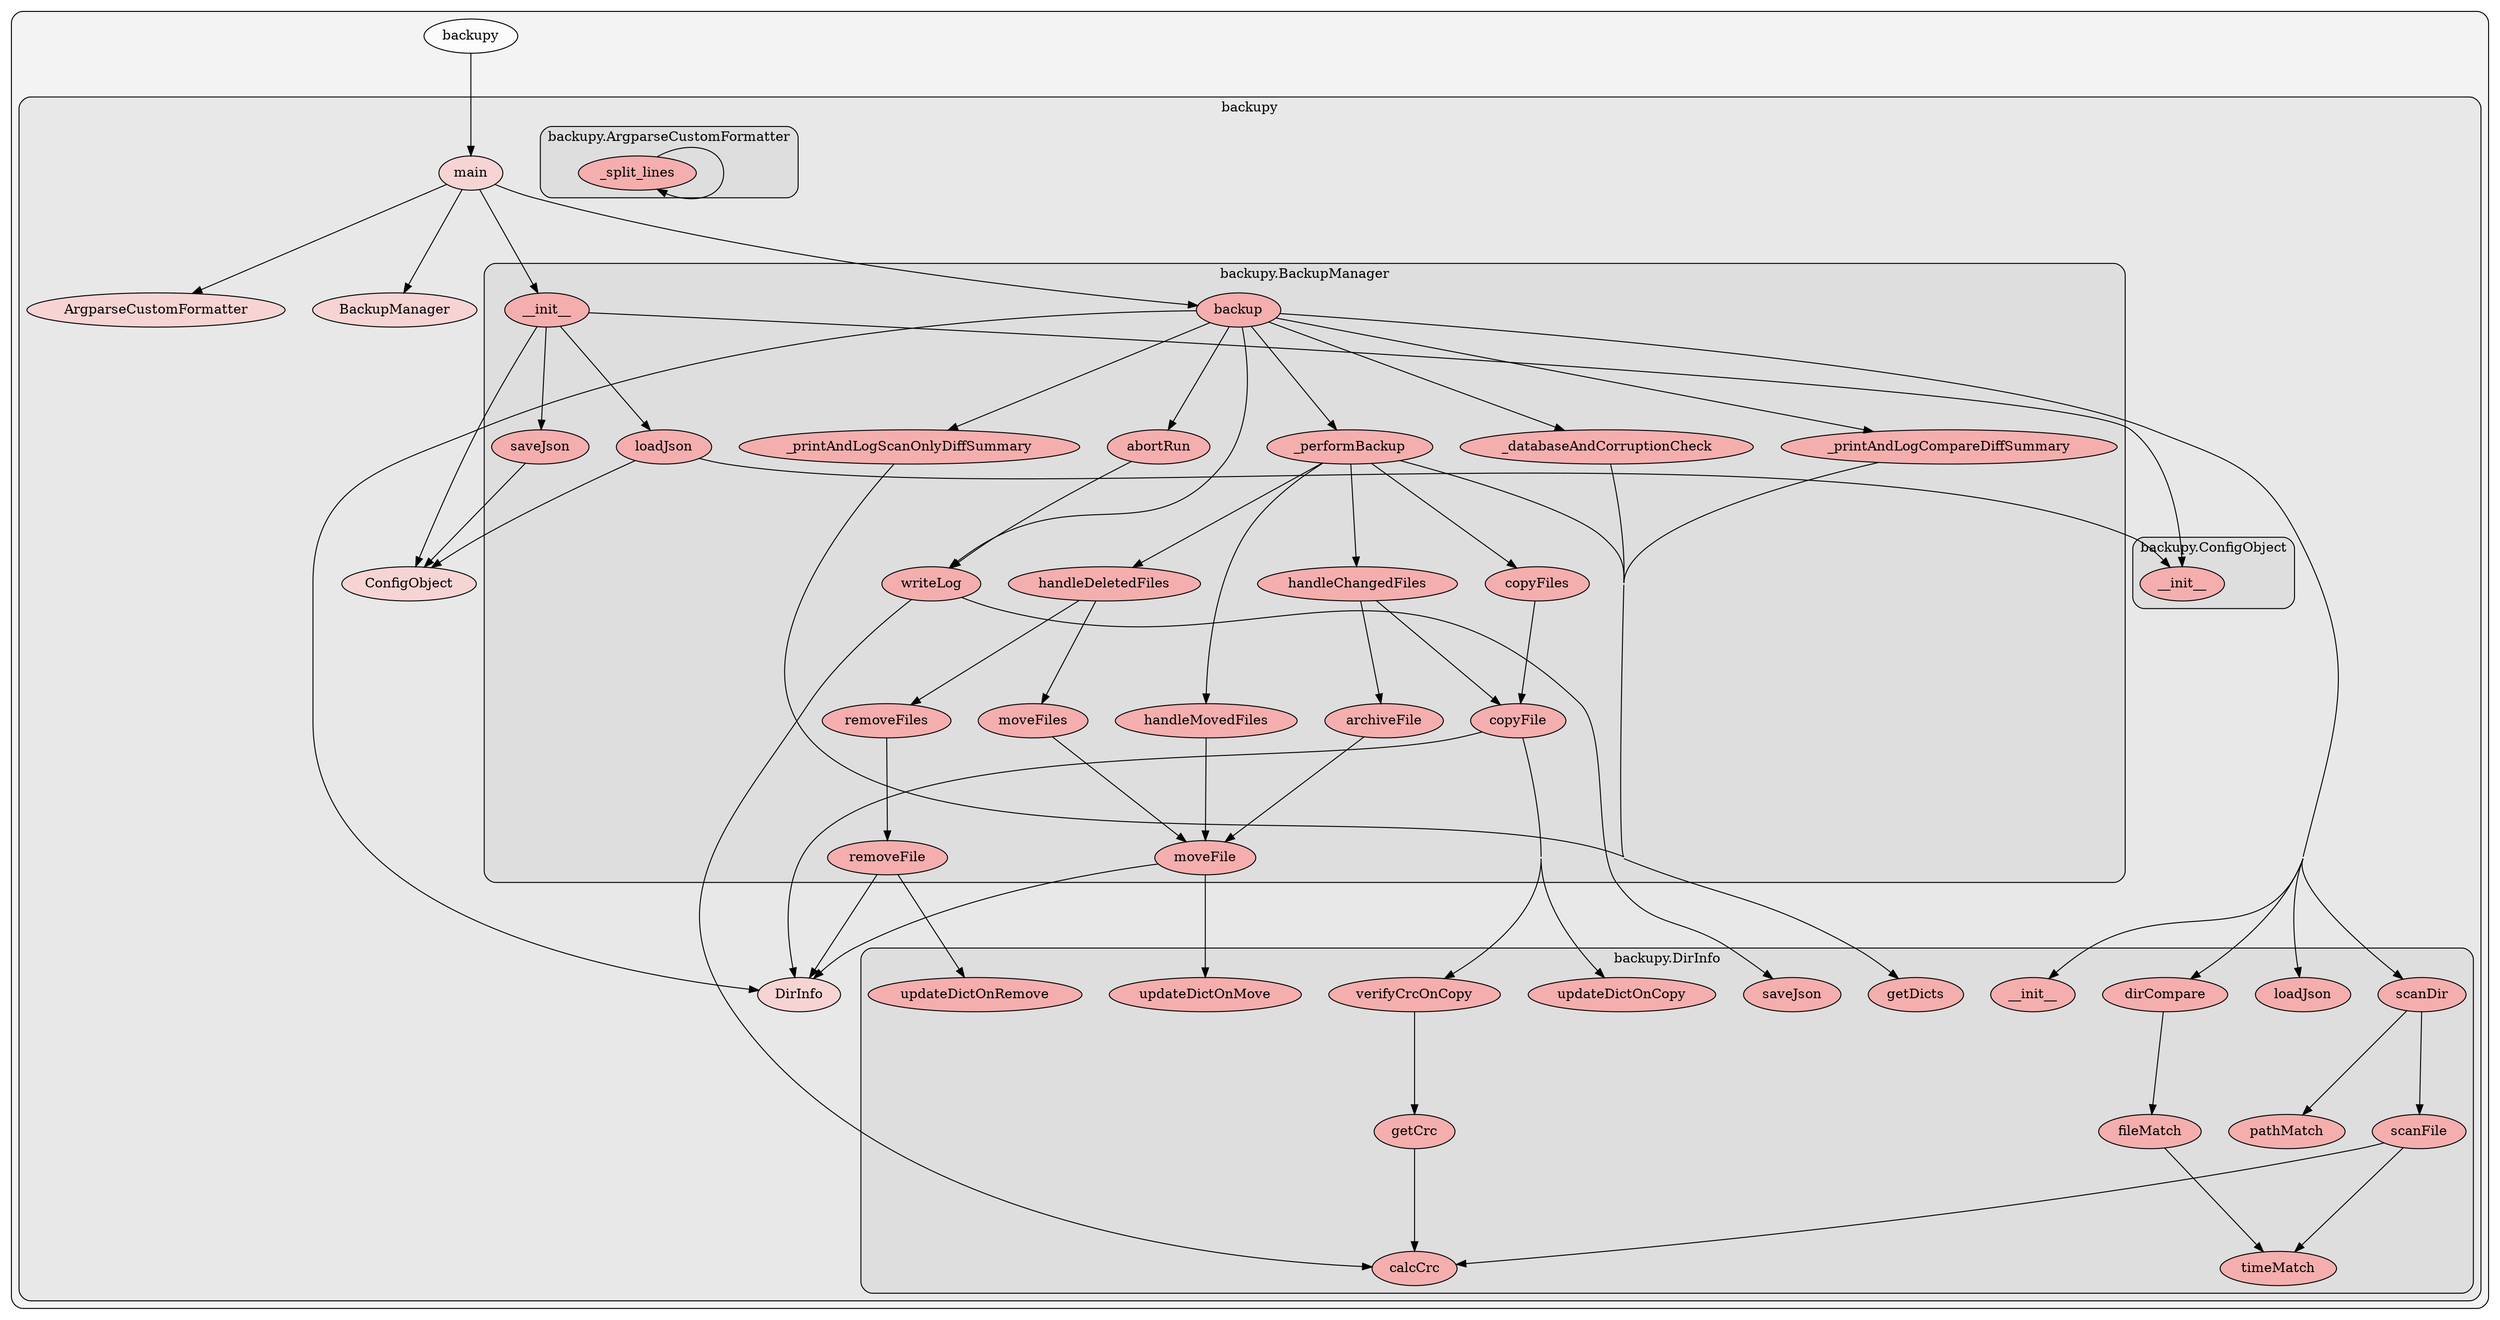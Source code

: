 digraph G {
    graph [rankdir=TB, clusterrank="local", concentrate=true, ranksep="1.5", nodesep="0.4"];
    overlap=scale;
    splines=true;
    subgraph cluster_G {

        graph [style="filled,rounded",fillcolor="#80808018", label=""];
        backupy [label="backupy", style="filled", fillcolor="#ffffffb2", fontcolor="#000000", group="0"];
        subgraph cluster_backupy {

            graph [style="filled,rounded",fillcolor="#80808018", label="backupy"];
            backupy__ArgparseCustomFormatter [label="ArgparseCustomFormatter", style="filled", fillcolor="#feccccb2", fontcolor="#000000", group="0"];
        }
        subgraph cluster_backupy {

            graph [style="filled,rounded",fillcolor="#80808018", label="backupy"];
            backupy__BackupManager [label="BackupManager", style="filled", fillcolor="#feccccb2", fontcolor="#000000", group="0"];
        }
        subgraph cluster_backupy {

            graph [style="filled,rounded",fillcolor="#80808018", label="backupy"];
            backupy__ConfigObject [label="ConfigObject", style="filled", fillcolor="#feccccb2", fontcolor="#000000", group="0"];
        }
        subgraph cluster_backupy {

            graph [style="filled,rounded",fillcolor="#80808018", label="backupy"];
            backupy__DirInfo [label="DirInfo", style="filled", fillcolor="#feccccb2", fontcolor="#000000", group="0"];
        }
        subgraph cluster_backupy {

            graph [style="filled,rounded",fillcolor="#80808018", label="backupy"];
            backupy__main [label="main", style="filled", fillcolor="#feccccb2", fontcolor="#000000", group="0"];
            subgraph cluster_backupy__ArgparseCustomFormatter {

                graph [style="filled,rounded",fillcolor="#80808018", label="backupy.ArgparseCustomFormatter"];
                backupy__ArgparseCustomFormatter___split_lines [label="_split_lines", style="filled", fillcolor="#ff9999b2", fontcolor="#000000", group="0"];
            }
            subgraph cluster_backupy__BackupManager {

                graph [style="filled,rounded",fillcolor="#80808018", label="backupy.BackupManager"];
                backupy__BackupManager____init__ [label="__init__", style="filled", fillcolor="#ff9999b2", fontcolor="#000000", group="0"];
            }
            subgraph cluster_backupy__BackupManager {

                graph [style="filled,rounded",fillcolor="#80808018", label="backupy.BackupManager"];
                backupy__BackupManager___databaseAndCorruptionCheck [label="_databaseAndCorruptionCheck", style="filled", fillcolor="#ff9999b2", fontcolor="#000000", group="0"];
            }
            subgraph cluster_backupy__BackupManager {

                graph [style="filled,rounded",fillcolor="#80808018", label="backupy.BackupManager"];
                backupy__BackupManager___performBackup [label="_performBackup", style="filled", fillcolor="#ff9999b2", fontcolor="#000000", group="0"];
            }
            subgraph cluster_backupy__BackupManager {

                graph [style="filled,rounded",fillcolor="#80808018", label="backupy.BackupManager"];
                backupy__BackupManager___printAndLogCompareDiffSummary [label="_printAndLogCompareDiffSummary", style="filled", fillcolor="#ff9999b2", fontcolor="#000000", group="0"];
            }
            subgraph cluster_backupy__BackupManager {

                graph [style="filled,rounded",fillcolor="#80808018", label="backupy.BackupManager"];
                backupy__BackupManager___printAndLogScanOnlyDiffSummary [label="_printAndLogScanOnlyDiffSummary", style="filled", fillcolor="#ff9999b2", fontcolor="#000000", group="0"];
            }
            subgraph cluster_backupy__BackupManager {

                graph [style="filled,rounded",fillcolor="#80808018", label="backupy.BackupManager"];
                backupy__BackupManager__abortRun [label="abortRun", style="filled", fillcolor="#ff9999b2", fontcolor="#000000", group="0"];
            }
            subgraph cluster_backupy__BackupManager {

                graph [style="filled,rounded",fillcolor="#80808018", label="backupy.BackupManager"];
                backupy__BackupManager__archiveFile [label="archiveFile", style="filled", fillcolor="#ff9999b2", fontcolor="#000000", group="0"];
            }
            subgraph cluster_backupy__BackupManager {

                graph [style="filled,rounded",fillcolor="#80808018", label="backupy.BackupManager"];
                backupy__BackupManager__backup [label="backup", style="filled", fillcolor="#ff9999b2", fontcolor="#000000", group="0"];
            }
            subgraph cluster_backupy__BackupManager {

                graph [style="filled,rounded",fillcolor="#80808018", label="backupy.BackupManager"];
                backupy__BackupManager__copyFile [label="copyFile", style="filled", fillcolor="#ff9999b2", fontcolor="#000000", group="0"];
            }
            subgraph cluster_backupy__BackupManager {

                graph [style="filled,rounded",fillcolor="#80808018", label="backupy.BackupManager"];
                backupy__BackupManager__copyFiles [label="copyFiles", style="filled", fillcolor="#ff9999b2", fontcolor="#000000", group="0"];
            }
            subgraph cluster_backupy__BackupManager {

                graph [style="filled,rounded",fillcolor="#80808018", label="backupy.BackupManager"];
                backupy__BackupManager__handleChangedFiles [label="handleChangedFiles", style="filled", fillcolor="#ff9999b2", fontcolor="#000000", group="0"];
            }
            subgraph cluster_backupy__BackupManager {

                graph [style="filled,rounded",fillcolor="#80808018", label="backupy.BackupManager"];
                backupy__BackupManager__handleDeletedFiles [label="handleDeletedFiles", style="filled", fillcolor="#ff9999b2", fontcolor="#000000", group="0"];
            }
            subgraph cluster_backupy__BackupManager {

                graph [style="filled,rounded",fillcolor="#80808018", label="backupy.BackupManager"];
                backupy__BackupManager__handleMovedFiles [label="handleMovedFiles", style="filled", fillcolor="#ff9999b2", fontcolor="#000000", group="0"];
            }
            subgraph cluster_backupy__BackupManager {

                graph [style="filled,rounded",fillcolor="#80808018", label="backupy.BackupManager"];
                backupy__BackupManager__loadJson [label="loadJson", style="filled", fillcolor="#ff9999b2", fontcolor="#000000", group="0"];
            }
            subgraph cluster_backupy__BackupManager {

                graph [style="filled,rounded",fillcolor="#80808018", label="backupy.BackupManager"];
                backupy__BackupManager__moveFile [label="moveFile", style="filled", fillcolor="#ff9999b2", fontcolor="#000000", group="0"];
            }
            subgraph cluster_backupy__BackupManager {

                graph [style="filled,rounded",fillcolor="#80808018", label="backupy.BackupManager"];
                backupy__BackupManager__moveFiles [label="moveFiles", style="filled", fillcolor="#ff9999b2", fontcolor="#000000", group="0"];
            }
            subgraph cluster_backupy__BackupManager {

                graph [style="filled,rounded",fillcolor="#80808018", label="backupy.BackupManager"];
                backupy__BackupManager__removeFile [label="removeFile", style="filled", fillcolor="#ff9999b2", fontcolor="#000000", group="0"];
            }
            subgraph cluster_backupy__BackupManager {

                graph [style="filled,rounded",fillcolor="#80808018", label="backupy.BackupManager"];
                backupy__BackupManager__removeFiles [label="removeFiles", style="filled", fillcolor="#ff9999b2", fontcolor="#000000", group="0"];
            }
            subgraph cluster_backupy__BackupManager {

                graph [style="filled,rounded",fillcolor="#80808018", label="backupy.BackupManager"];
                backupy__BackupManager__saveJson [label="saveJson", style="filled", fillcolor="#ff9999b2", fontcolor="#000000", group="0"];
            }
            subgraph cluster_backupy__BackupManager {

                graph [style="filled,rounded",fillcolor="#80808018", label="backupy.BackupManager"];
                backupy__BackupManager__writeLog [label="writeLog", style="filled", fillcolor="#ff9999b2", fontcolor="#000000", group="0"];
            }
            subgraph cluster_backupy__ConfigObject {

                graph [style="filled,rounded",fillcolor="#80808018", label="backupy.ConfigObject"];
                backupy__ConfigObject____init__ [label="__init__", style="filled", fillcolor="#ff9999b2", fontcolor="#000000", group="0"];
            }
            subgraph cluster_backupy__DirInfo {

                graph [style="filled,rounded",fillcolor="#80808018", label="backupy.DirInfo"];
                backupy__DirInfo____init__ [label="__init__", style="filled", fillcolor="#ff9999b2", fontcolor="#000000", group="0"];
            }
            subgraph cluster_backupy__DirInfo {

                graph [style="filled,rounded",fillcolor="#80808018", label="backupy.DirInfo"];
                backupy__DirInfo__calcCrc [label="calcCrc", style="filled", fillcolor="#ff9999b2", fontcolor="#000000", group="0"];
            }
            subgraph cluster_backupy__DirInfo {

                graph [style="filled,rounded",fillcolor="#80808018", label="backupy.DirInfo"];
                backupy__DirInfo__dirCompare [label="dirCompare", style="filled", fillcolor="#ff9999b2", fontcolor="#000000", group="0"];
            }
            subgraph cluster_backupy__DirInfo {

                graph [style="filled,rounded",fillcolor="#80808018", label="backupy.DirInfo"];
                backupy__DirInfo__fileMatch [label="fileMatch", style="filled", fillcolor="#ff9999b2", fontcolor="#000000", group="0"];
            }
            subgraph cluster_backupy__DirInfo {

                graph [style="filled,rounded",fillcolor="#80808018", label="backupy.DirInfo"];
                backupy__DirInfo__getCrc [label="getCrc", style="filled", fillcolor="#ff9999b2", fontcolor="#000000", group="0"];
            }
            subgraph cluster_backupy__DirInfo {

                graph [style="filled,rounded",fillcolor="#80808018", label="backupy.DirInfo"];
                backupy__DirInfo__getDicts [label="getDicts", style="filled", fillcolor="#ff9999b2", fontcolor="#000000", group="0"];
            }
            subgraph cluster_backupy__DirInfo {

                graph [style="filled,rounded",fillcolor="#80808018", label="backupy.DirInfo"];
                backupy__DirInfo__loadJson [label="loadJson", style="filled", fillcolor="#ff9999b2", fontcolor="#000000", group="0"];
            }
            subgraph cluster_backupy__DirInfo {

                graph [style="filled,rounded",fillcolor="#80808018", label="backupy.DirInfo"];
                backupy__DirInfo__pathMatch [label="pathMatch", style="filled", fillcolor="#ff9999b2", fontcolor="#000000", group="0"];
            }
            subgraph cluster_backupy__DirInfo {

                graph [style="filled,rounded",fillcolor="#80808018", label="backupy.DirInfo"];
                backupy__DirInfo__saveJson [label="saveJson", style="filled", fillcolor="#ff9999b2", fontcolor="#000000", group="0"];
            }
            subgraph cluster_backupy__DirInfo {

                graph [style="filled,rounded",fillcolor="#80808018", label="backupy.DirInfo"];
                backupy__DirInfo__scanDir [label="scanDir", style="filled", fillcolor="#ff9999b2", fontcolor="#000000", group="0"];
            }
            subgraph cluster_backupy__DirInfo {

                graph [style="filled,rounded",fillcolor="#80808018", label="backupy.DirInfo"];
                backupy__DirInfo__scanFile [label="scanFile", style="filled", fillcolor="#ff9999b2", fontcolor="#000000", group="0"];
            }
            subgraph cluster_backupy__DirInfo {

                graph [style="filled,rounded",fillcolor="#80808018", label="backupy.DirInfo"];
                backupy__DirInfo__timeMatch [label="timeMatch", style="filled", fillcolor="#ff9999b2", fontcolor="#000000", group="0"];
            }
            subgraph cluster_backupy__DirInfo {

                graph [style="filled,rounded",fillcolor="#80808018", label="backupy.DirInfo"];
                backupy__DirInfo__updateDictOnCopy [label="updateDictOnCopy", style="filled", fillcolor="#ff9999b2", fontcolor="#000000", group="0"];
            }
            subgraph cluster_backupy__DirInfo {

                graph [style="filled,rounded",fillcolor="#80808018", label="backupy.DirInfo"];
                backupy__DirInfo__updateDictOnMove [label="updateDictOnMove", style="filled", fillcolor="#ff9999b2", fontcolor="#000000", group="0"];
            }
            subgraph cluster_backupy__DirInfo {

                graph [style="filled,rounded",fillcolor="#80808018", label="backupy.DirInfo"];
                backupy__DirInfo__updateDictOnRemove [label="updateDictOnRemove", style="filled", fillcolor="#ff9999b2", fontcolor="#000000", group="0"];
            }
            subgraph cluster_backupy__DirInfo {

                graph [style="filled,rounded",fillcolor="#80808018", label="backupy.DirInfo"];
                backupy__DirInfo__verifyCrcOnCopy [label="verifyCrcOnCopy", style="filled", fillcolor="#ff9999b2", fontcolor="#000000", group="0"];
            }
        }
    }
        backupy -> backupy__main [style="solid", color="#000000"];
        backupy__ArgparseCustomFormatter___split_lines -> backupy__ArgparseCustomFormatter___split_lines [style="solid", color="#000000"];
        backupy__DirInfo__verifyCrcOnCopy -> backupy__DirInfo__getCrc [style="solid", color="#000000"];
        backupy__DirInfo__getCrc -> backupy__DirInfo__calcCrc [style="solid", color="#000000"];
        backupy__DirInfo__fileMatch -> backupy__DirInfo__timeMatch [style="solid", color="#000000"];
        backupy__DirInfo__scanDir -> backupy__DirInfo__pathMatch [style="solid", color="#000000"];
        backupy__DirInfo__scanDir -> backupy__DirInfo__scanFile [style="solid", color="#000000"];
        backupy__DirInfo__scanFile -> backupy__DirInfo__calcCrc [style="solid", color="#000000"];
        backupy__DirInfo__scanFile -> backupy__DirInfo__timeMatch [style="solid", color="#000000"];
        backupy__DirInfo__dirCompare -> backupy__DirInfo__fileMatch [style="solid", color="#000000"];
        backupy__BackupManager____init__ -> backupy__ConfigObject____init__ [style="solid", color="#000000"];
        backupy__BackupManager____init__ -> backupy__BackupManager__loadJson [style="solid", color="#000000"];
        backupy__BackupManager____init__ -> backupy__BackupManager__saveJson [style="solid", color="#000000"];
        backupy__BackupManager____init__ -> backupy__ConfigObject [style="solid", color="#000000"];
        backupy__BackupManager__saveJson -> backupy__ConfigObject [style="solid", color="#000000"];
        backupy__BackupManager__loadJson -> backupy__ConfigObject____init__ [style="solid", color="#000000"];
        backupy__BackupManager__loadJson -> backupy__ConfigObject [style="solid", color="#000000"];
        backupy__BackupManager__writeLog -> backupy__DirInfo__calcCrc [style="solid", color="#000000"];
        backupy__BackupManager__writeLog -> backupy__DirInfo__saveJson [style="solid", color="#000000"];
        backupy__BackupManager__abortRun -> backupy__BackupManager__writeLog [style="solid", color="#000000"];
        backupy__BackupManager__removeFile -> backupy__DirInfo [style="solid", color="#000000"];
        backupy__BackupManager__removeFile -> backupy__DirInfo__updateDictOnRemove [style="solid", color="#000000"];
        backupy__BackupManager__copyFile -> backupy__DirInfo__verifyCrcOnCopy [style="solid", color="#000000"];
        backupy__BackupManager__copyFile -> backupy__DirInfo [style="solid", color="#000000"];
        backupy__BackupManager__copyFile -> backupy__DirInfo__updateDictOnCopy [style="solid", color="#000000"];
        backupy__BackupManager__moveFile -> backupy__DirInfo [style="solid", color="#000000"];
        backupy__BackupManager__moveFile -> backupy__DirInfo__updateDictOnMove [style="solid", color="#000000"];
        backupy__BackupManager__removeFiles -> backupy__BackupManager__removeFile [style="solid", color="#000000"];
        backupy__BackupManager__copyFiles -> backupy__BackupManager__copyFile [style="solid", color="#000000"];
        backupy__BackupManager__moveFiles -> backupy__BackupManager__moveFile [style="solid", color="#000000"];
        backupy__BackupManager__handleDeletedFiles -> backupy__BackupManager__removeFiles [style="solid", color="#000000"];
        backupy__BackupManager__handleDeletedFiles -> backupy__BackupManager__moveFiles [style="solid", color="#000000"];
        backupy__BackupManager__handleMovedFiles -> backupy__BackupManager__moveFile [style="solid", color="#000000"];
        backupy__BackupManager__archiveFile -> backupy__BackupManager__moveFile [style="solid", color="#000000"];
        backupy__BackupManager__handleChangedFiles -> backupy__BackupManager__copyFile [style="solid", color="#000000"];
        backupy__BackupManager__handleChangedFiles -> backupy__BackupManager__archiveFile [style="solid", color="#000000"];
        backupy__BackupManager___databaseAndCorruptionCheck -> backupy__DirInfo__getDicts [style="solid", color="#000000"];
        backupy__BackupManager___printAndLogScanOnlyDiffSummary -> backupy__DirInfo__getDicts [style="solid", color="#000000"];
        backupy__BackupManager___printAndLogCompareDiffSummary -> backupy__DirInfo__getDicts [style="solid", color="#000000"];
        backupy__BackupManager___performBackup -> backupy__DirInfo__getDicts [style="solid", color="#000000"];
        backupy__BackupManager___performBackup -> backupy__BackupManager__copyFiles [style="solid", color="#000000"];
        backupy__BackupManager___performBackup -> backupy__BackupManager__handleChangedFiles [style="solid", color="#000000"];
        backupy__BackupManager___performBackup -> backupy__BackupManager__handleDeletedFiles [style="solid", color="#000000"];
        backupy__BackupManager___performBackup -> backupy__BackupManager__handleMovedFiles [style="solid", color="#000000"];
        backupy__BackupManager__backup -> backupy__BackupManager___databaseAndCorruptionCheck [style="solid", color="#000000"];
        backupy__BackupManager__backup -> backupy__DirInfo__loadJson [style="solid", color="#000000"];
        backupy__BackupManager__backup -> backupy__BackupManager___printAndLogScanOnlyDiffSummary [style="solid", color="#000000"];
        backupy__BackupManager__backup -> backupy__DirInfo__scanDir [style="solid", color="#000000"];
        backupy__BackupManager__backup -> backupy__BackupManager___printAndLogCompareDiffSummary [style="solid", color="#000000"];
        backupy__BackupManager__backup -> backupy__BackupManager___performBackup [style="solid", color="#000000"];
        backupy__BackupManager__backup -> backupy__DirInfo__dirCompare [style="solid", color="#000000"];
        backupy__BackupManager__backup -> backupy__BackupManager__writeLog [style="solid", color="#000000"];
        backupy__BackupManager__backup -> backupy__DirInfo [style="solid", color="#000000"];
        backupy__BackupManager__backup -> backupy__DirInfo____init__ [style="solid", color="#000000"];
        backupy__BackupManager__backup -> backupy__BackupManager__abortRun [style="solid", color="#000000"];
        backupy__main -> backupy__ArgparseCustomFormatter [style="solid", color="#000000"];
        backupy__main -> backupy__BackupManager [style="solid", color="#000000"];
        backupy__main -> backupy__BackupManager____init__ [style="solid", color="#000000"];
        backupy__main -> backupy__BackupManager__backup [style="solid", color="#000000"];
    }
